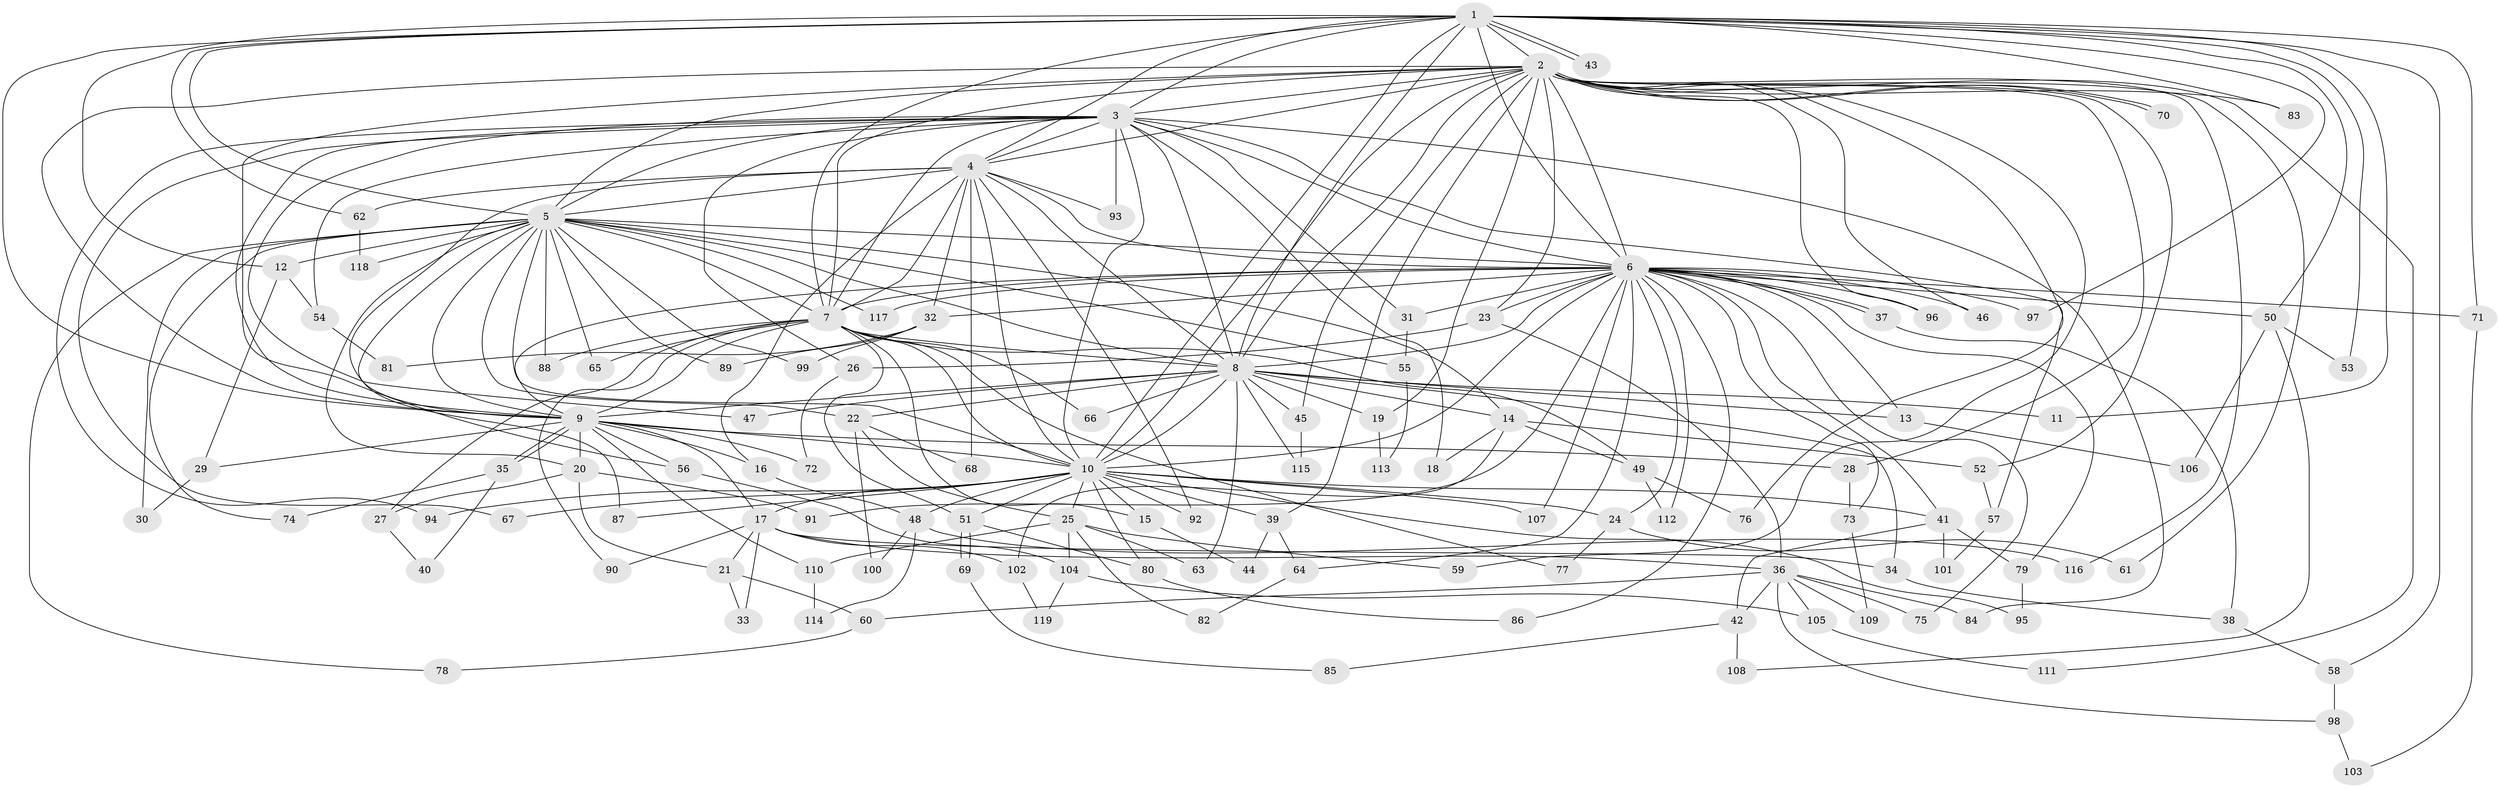 // Generated by graph-tools (version 1.1) at 2025/35/03/09/25 02:35:12]
// undirected, 119 vertices, 263 edges
graph export_dot {
graph [start="1"]
  node [color=gray90,style=filled];
  1;
  2;
  3;
  4;
  5;
  6;
  7;
  8;
  9;
  10;
  11;
  12;
  13;
  14;
  15;
  16;
  17;
  18;
  19;
  20;
  21;
  22;
  23;
  24;
  25;
  26;
  27;
  28;
  29;
  30;
  31;
  32;
  33;
  34;
  35;
  36;
  37;
  38;
  39;
  40;
  41;
  42;
  43;
  44;
  45;
  46;
  47;
  48;
  49;
  50;
  51;
  52;
  53;
  54;
  55;
  56;
  57;
  58;
  59;
  60;
  61;
  62;
  63;
  64;
  65;
  66;
  67;
  68;
  69;
  70;
  71;
  72;
  73;
  74;
  75;
  76;
  77;
  78;
  79;
  80;
  81;
  82;
  83;
  84;
  85;
  86;
  87;
  88;
  89;
  90;
  91;
  92;
  93;
  94;
  95;
  96;
  97;
  98;
  99;
  100;
  101;
  102;
  103;
  104;
  105;
  106;
  107;
  108;
  109;
  110;
  111;
  112;
  113;
  114;
  115;
  116;
  117;
  118;
  119;
  1 -- 2;
  1 -- 3;
  1 -- 4;
  1 -- 5;
  1 -- 6;
  1 -- 7;
  1 -- 8;
  1 -- 9;
  1 -- 10;
  1 -- 11;
  1 -- 12;
  1 -- 43;
  1 -- 43;
  1 -- 50;
  1 -- 53;
  1 -- 58;
  1 -- 62;
  1 -- 71;
  1 -- 83;
  1 -- 97;
  2 -- 3;
  2 -- 4;
  2 -- 5;
  2 -- 6;
  2 -- 7;
  2 -- 8;
  2 -- 9;
  2 -- 10;
  2 -- 19;
  2 -- 23;
  2 -- 28;
  2 -- 39;
  2 -- 45;
  2 -- 46;
  2 -- 52;
  2 -- 56;
  2 -- 59;
  2 -- 61;
  2 -- 70;
  2 -- 70;
  2 -- 76;
  2 -- 83;
  2 -- 96;
  2 -- 111;
  2 -- 116;
  3 -- 4;
  3 -- 5;
  3 -- 6;
  3 -- 7;
  3 -- 8;
  3 -- 9;
  3 -- 10;
  3 -- 18;
  3 -- 26;
  3 -- 31;
  3 -- 47;
  3 -- 54;
  3 -- 57;
  3 -- 67;
  3 -- 84;
  3 -- 93;
  3 -- 94;
  4 -- 5;
  4 -- 6;
  4 -- 7;
  4 -- 8;
  4 -- 9;
  4 -- 10;
  4 -- 16;
  4 -- 32;
  4 -- 62;
  4 -- 68;
  4 -- 92;
  4 -- 93;
  5 -- 6;
  5 -- 7;
  5 -- 8;
  5 -- 9;
  5 -- 10;
  5 -- 12;
  5 -- 14;
  5 -- 20;
  5 -- 22;
  5 -- 30;
  5 -- 55;
  5 -- 65;
  5 -- 74;
  5 -- 78;
  5 -- 87;
  5 -- 88;
  5 -- 89;
  5 -- 99;
  5 -- 117;
  5 -- 118;
  6 -- 7;
  6 -- 8;
  6 -- 9;
  6 -- 10;
  6 -- 13;
  6 -- 23;
  6 -- 24;
  6 -- 31;
  6 -- 32;
  6 -- 37;
  6 -- 37;
  6 -- 41;
  6 -- 46;
  6 -- 50;
  6 -- 64;
  6 -- 71;
  6 -- 73;
  6 -- 75;
  6 -- 79;
  6 -- 86;
  6 -- 91;
  6 -- 96;
  6 -- 97;
  6 -- 107;
  6 -- 112;
  6 -- 117;
  7 -- 8;
  7 -- 9;
  7 -- 10;
  7 -- 15;
  7 -- 27;
  7 -- 49;
  7 -- 51;
  7 -- 65;
  7 -- 66;
  7 -- 77;
  7 -- 88;
  7 -- 90;
  8 -- 9;
  8 -- 10;
  8 -- 11;
  8 -- 13;
  8 -- 14;
  8 -- 19;
  8 -- 22;
  8 -- 34;
  8 -- 45;
  8 -- 47;
  8 -- 63;
  8 -- 66;
  8 -- 115;
  9 -- 10;
  9 -- 16;
  9 -- 17;
  9 -- 20;
  9 -- 28;
  9 -- 29;
  9 -- 35;
  9 -- 35;
  9 -- 56;
  9 -- 72;
  9 -- 110;
  10 -- 15;
  10 -- 17;
  10 -- 24;
  10 -- 25;
  10 -- 39;
  10 -- 41;
  10 -- 48;
  10 -- 51;
  10 -- 67;
  10 -- 80;
  10 -- 87;
  10 -- 92;
  10 -- 94;
  10 -- 95;
  10 -- 107;
  12 -- 29;
  12 -- 54;
  13 -- 106;
  14 -- 18;
  14 -- 49;
  14 -- 52;
  14 -- 102;
  15 -- 44;
  16 -- 48;
  17 -- 21;
  17 -- 33;
  17 -- 34;
  17 -- 36;
  17 -- 90;
  17 -- 102;
  19 -- 113;
  20 -- 21;
  20 -- 27;
  20 -- 91;
  21 -- 33;
  21 -- 60;
  22 -- 25;
  22 -- 68;
  22 -- 100;
  23 -- 26;
  23 -- 36;
  24 -- 61;
  24 -- 77;
  25 -- 59;
  25 -- 63;
  25 -- 82;
  25 -- 104;
  25 -- 110;
  26 -- 72;
  27 -- 40;
  28 -- 73;
  29 -- 30;
  31 -- 55;
  32 -- 81;
  32 -- 89;
  32 -- 99;
  34 -- 38;
  35 -- 40;
  35 -- 74;
  36 -- 42;
  36 -- 60;
  36 -- 75;
  36 -- 84;
  36 -- 98;
  36 -- 105;
  36 -- 109;
  37 -- 38;
  38 -- 58;
  39 -- 44;
  39 -- 64;
  41 -- 42;
  41 -- 79;
  41 -- 101;
  42 -- 85;
  42 -- 108;
  45 -- 115;
  48 -- 100;
  48 -- 114;
  48 -- 116;
  49 -- 76;
  49 -- 112;
  50 -- 53;
  50 -- 106;
  50 -- 108;
  51 -- 69;
  51 -- 69;
  51 -- 80;
  52 -- 57;
  54 -- 81;
  55 -- 113;
  56 -- 104;
  57 -- 101;
  58 -- 98;
  60 -- 78;
  62 -- 118;
  64 -- 82;
  69 -- 85;
  71 -- 103;
  73 -- 109;
  79 -- 95;
  80 -- 86;
  98 -- 103;
  102 -- 119;
  104 -- 105;
  104 -- 119;
  105 -- 111;
  110 -- 114;
}
